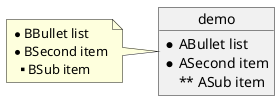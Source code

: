 {
  "sha1": "1h20wtcaav24mp7oawhnyhe7vf24wau",
  "insertion": {
    "when": "2024-05-30T20:48:19.682Z",
    "user": "plantuml@gmail.com"
  }
}
@startuml
object demo {
  * ABullet list
  * ASecond item
  ** ASub item
}
note left
  * BBullet list
  * BSecond item
  ** BSub item
end note
@enduml
